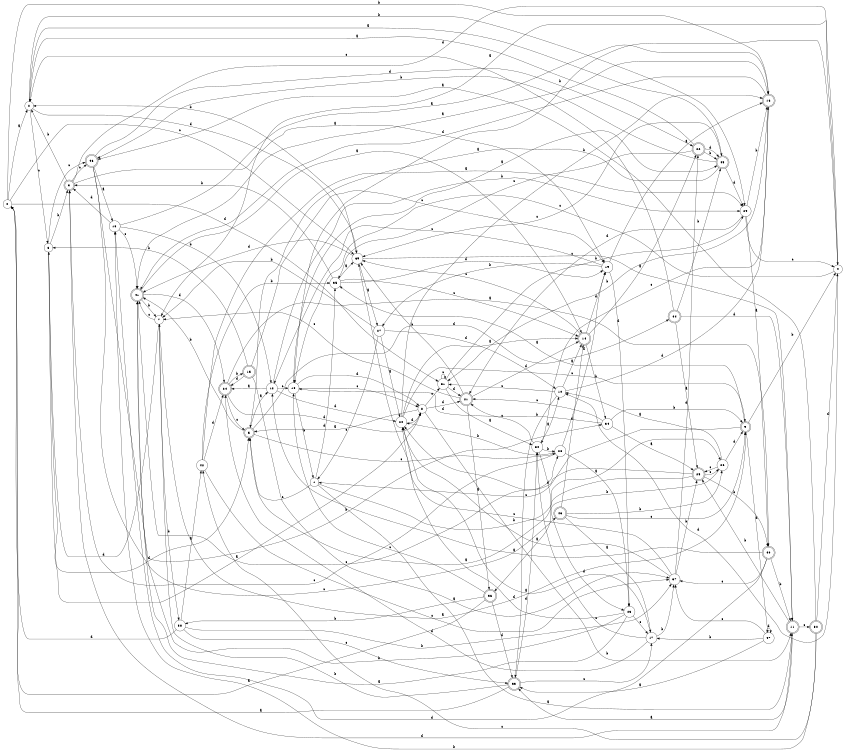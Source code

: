 digraph n39_7 {
__start0 [label="" shape="none"];

rankdir=LR;
size="8,5";

s0 [style="filled", color="black", fillcolor="white" shape="circle", label="0"];
s1 [style="filled", color="black", fillcolor="white" shape="circle", label="1"];
s2 [style="filled", color="black", fillcolor="white" shape="circle", label="2"];
s3 [style="rounded,filled", color="black", fillcolor="white" shape="doublecircle", label="3"];
s4 [style="filled", color="black", fillcolor="white" shape="circle", label="4"];
s5 [style="rounded,filled", color="black", fillcolor="white" shape="doublecircle", label="5"];
s6 [style="filled", color="black", fillcolor="white" shape="circle", label="6"];
s7 [style="filled", color="black", fillcolor="white" shape="circle", label="7"];
s8 [style="filled", color="black", fillcolor="white" shape="circle", label="8"];
s9 [style="rounded,filled", color="black", fillcolor="white" shape="doublecircle", label="9"];
s10 [style="filled", color="black", fillcolor="white" shape="circle", label="10"];
s11 [style="rounded,filled", color="black", fillcolor="white" shape="doublecircle", label="11"];
s12 [style="filled", color="black", fillcolor="white" shape="circle", label="12"];
s13 [style="filled", color="black", fillcolor="white" shape="circle", label="13"];
s14 [style="rounded,filled", color="black", fillcolor="white" shape="doublecircle", label="14"];
s15 [style="rounded,filled", color="black", fillcolor="white" shape="doublecircle", label="15"];
s16 [style="rounded,filled", color="black", fillcolor="white" shape="doublecircle", label="16"];
s17 [style="filled", color="black", fillcolor="white" shape="circle", label="17"];
s18 [style="filled", color="black", fillcolor="white" shape="circle", label="18"];
s19 [style="filled", color="black", fillcolor="white" shape="circle", label="19"];
s20 [style="filled", color="black", fillcolor="white" shape="circle", label="20"];
s21 [style="rounded,filled", color="black", fillcolor="white" shape="doublecircle", label="21"];
s22 [style="rounded,filled", color="black", fillcolor="white" shape="doublecircle", label="22"];
s23 [style="filled", color="black", fillcolor="white" shape="circle", label="23"];
s24 [style="rounded,filled", color="black", fillcolor="white" shape="doublecircle", label="24"];
s25 [style="rounded,filled", color="black", fillcolor="white" shape="doublecircle", label="25"];
s26 [style="filled", color="black", fillcolor="white" shape="circle", label="26"];
s27 [style="filled", color="black", fillcolor="white" shape="circle", label="27"];
s28 [style="filled", color="black", fillcolor="white" shape="circle", label="28"];
s29 [style="filled", color="black", fillcolor="white" shape="circle", label="29"];
s30 [style="filled", color="black", fillcolor="white" shape="circle", label="30"];
s31 [style="filled", color="black", fillcolor="white" shape="circle", label="31"];
s32 [style="rounded,filled", color="black", fillcolor="white" shape="doublecircle", label="32"];
s33 [style="rounded,filled", color="black", fillcolor="white" shape="doublecircle", label="33"];
s34 [style="filled", color="black", fillcolor="white" shape="circle", label="34"];
s35 [style="filled", color="black", fillcolor="white" shape="circle", label="35"];
s36 [style="rounded,filled", color="black", fillcolor="white" shape="doublecircle", label="36"];
s37 [style="filled", color="black", fillcolor="white" shape="circle", label="37"];
s38 [style="filled", color="black", fillcolor="white" shape="circle", label="38"];
s39 [style="filled", color="black", fillcolor="white" shape="circle", label="39"];
s40 [style="rounded,filled", color="black", fillcolor="white" shape="doublecircle", label="40"];
s41 [style="rounded,filled", color="black", fillcolor="white" shape="doublecircle", label="41"];
s42 [style="filled", color="black", fillcolor="white" shape="circle", label="42"];
s43 [style="rounded,filled", color="black", fillcolor="white" shape="doublecircle", label="43"];
s44 [style="rounded,filled", color="black", fillcolor="white" shape="doublecircle", label="44"];
s45 [style="rounded,filled", color="black", fillcolor="white" shape="doublecircle", label="45"];
s46 [style="rounded,filled", color="black", fillcolor="white" shape="doublecircle", label="46"];
s47 [style="filled", color="black", fillcolor="white" shape="circle", label="47"];
s0 -> s2 [label="a"];
s0 -> s16 [label="b"];
s0 -> s39 [label="c"];
s0 -> s31 [label="d"];
s1 -> s11 [label="a"];
s1 -> s26 [label="b"];
s1 -> s5 [label="c"];
s1 -> s35 [label="d"];
s2 -> s45 [label="a"];
s2 -> s29 [label="b"];
s2 -> s6 [label="c"];
s2 -> s39 [label="d"];
s3 -> s19 [label="a"];
s3 -> s2 [label="b"];
s3 -> s46 [label="c"];
s3 -> s4 [label="d"];
s4 -> s7 [label="a"];
s4 -> s18 [label="b"];
s4 -> s18 [label="c"];
s4 -> s10 [label="d"];
s5 -> s12 [label="a"];
s5 -> s41 [label="b"];
s5 -> s28 [label="c"];
s5 -> s44 [label="d"];
s6 -> s8 [label="a"];
s6 -> s3 [label="b"];
s6 -> s46 [label="c"];
s6 -> s5 [label="d"];
s7 -> s9 [label="a"];
s7 -> s38 [label="b"];
s7 -> s41 [label="c"];
s7 -> s6 [label="d"];
s8 -> s5 [label="a"];
s8 -> s11 [label="b"];
s8 -> s31 [label="c"];
s8 -> s21 [label="d"];
s9 -> s35 [label="a"];
s9 -> s4 [label="b"];
s9 -> s1 [label="c"];
s9 -> s47 [label="d"];
s10 -> s14 [label="a"];
s10 -> s33 [label="b"];
s10 -> s31 [label="c"];
s10 -> s16 [label="d"];
s11 -> s33 [label="a"];
s11 -> s25 [label="b"];
s11 -> s32 [label="c"];
s11 -> s3 [label="d"];
s12 -> s24 [label="a"];
s12 -> s29 [label="b"];
s12 -> s18 [label="c"];
s12 -> s20 [label="d"];
s13 -> s16 [label="a"];
s13 -> s12 [label="b"];
s13 -> s41 [label="c"];
s13 -> s3 [label="d"];
s14 -> s22 [label="a"];
s14 -> s34 [label="b"];
s14 -> s39 [label="c"];
s14 -> s19 [label="d"];
s15 -> s37 [label="a"];
s15 -> s6 [label="b"];
s15 -> s19 [label="c"];
s15 -> s24 [label="d"];
s16 -> s41 [label="a"];
s16 -> s31 [label="b"];
s16 -> s30 [label="c"];
s16 -> s41 [label="d"];
s17 -> s20 [label="a"];
s17 -> s37 [label="b"];
s17 -> s30 [label="c"];
s17 -> s24 [label="d"];
s18 -> s45 [label="a"];
s18 -> s1 [label="b"];
s18 -> s8 [label="c"];
s18 -> s8 [label="d"];
s19 -> s16 [label="a"];
s19 -> s27 [label="b"];
s19 -> s12 [label="c"];
s19 -> s23 [label="d"];
s20 -> s14 [label="a"];
s20 -> s16 [label="b"];
s20 -> s9 [label="c"];
s20 -> s8 [label="d"];
s21 -> s36 [label="a"];
s21 -> s39 [label="b"];
s21 -> s7 [label="c"];
s21 -> s14 [label="d"];
s22 -> s2 [label="a"];
s22 -> s45 [label="b"];
s22 -> s35 [label="c"];
s22 -> s45 [label="d"];
s23 -> s41 [label="a"];
s23 -> s41 [label="b"];
s23 -> s17 [label="c"];
s23 -> s20 [label="d"];
s24 -> s40 [label="a"];
s24 -> s15 [label="b"];
s24 -> s5 [label="c"];
s24 -> s8 [label="d"];
s25 -> s5 [label="a"];
s25 -> s40 [label="b"];
s25 -> s26 [label="c"];
s25 -> s20 [label="d"];
s26 -> s10 [label="a"];
s26 -> s36 [label="b"];
s26 -> s25 [label="c"];
s26 -> s9 [label="d"];
s27 -> s20 [label="a"];
s27 -> s7 [label="b"];
s27 -> s1 [label="c"];
s27 -> s10 [label="d"];
s28 -> s23 [label="a"];
s28 -> s20 [label="b"];
s28 -> s3 [label="c"];
s28 -> s19 [label="d"];
s29 -> s40 [label="a"];
s29 -> s16 [label="b"];
s29 -> s4 [label="c"];
s29 -> s21 [label="d"];
s30 -> s10 [label="a"];
s30 -> s28 [label="b"];
s30 -> s21 [label="c"];
s30 -> s23 [label="d"];
s31 -> s30 [label="a"];
s31 -> s29 [label="b"];
s31 -> s31 [label="c"];
s31 -> s21 [label="d"];
s32 -> s46 [label="a"];
s32 -> s13 [label="b"];
s32 -> s42 [label="c"];
s32 -> s4 [label="d"];
s33 -> s0 [label="a"];
s33 -> s7 [label="b"];
s33 -> s17 [label="c"];
s33 -> s30 [label="d"];
s34 -> s25 [label="a"];
s34 -> s9 [label="b"];
s34 -> s21 [label="c"];
s34 -> s18 [label="d"];
s35 -> s39 [label="a"];
s35 -> s3 [label="b"];
s35 -> s14 [label="c"];
s35 -> s19 [label="d"];
s36 -> s0 [label="a"];
s36 -> s38 [label="b"];
s36 -> s18 [label="c"];
s36 -> s33 [label="d"];
s37 -> s20 [label="a"];
s37 -> s25 [label="b"];
s37 -> s39 [label="c"];
s37 -> s22 [label="d"];
s38 -> s42 [label="a"];
s38 -> s37 [label="b"];
s38 -> s33 [label="c"];
s38 -> s0 [label="d"];
s39 -> s27 [label="a"];
s39 -> s2 [label="b"];
s39 -> s11 [label="c"];
s39 -> s41 [label="d"];
s40 -> s12 [label="a"];
s40 -> s11 [label="b"];
s40 -> s37 [label="c"];
s40 -> s13 [label="d"];
s41 -> s14 [label="a"];
s41 -> s7 [label="b"];
s41 -> s28 [label="c"];
s41 -> s24 [label="d"];
s42 -> s29 [label="a"];
s42 -> s35 [label="b"];
s42 -> s37 [label="c"];
s42 -> s24 [label="d"];
s43 -> s17 [label="a"];
s43 -> s26 [label="b"];
s43 -> s9 [label="c"];
s43 -> s14 [label="d"];
s44 -> s25 [label="a"];
s44 -> s45 [label="b"];
s44 -> s2 [label="c"];
s44 -> s11 [label="d"];
s45 -> s5 [label="a"];
s45 -> s46 [label="b"];
s45 -> s39 [label="c"];
s45 -> s29 [label="d"];
s46 -> s13 [label="a"];
s46 -> s34 [label="b"];
s46 -> s43 [label="c"];
s46 -> s22 [label="d"];
s47 -> s33 [label="a"];
s47 -> s17 [label="b"];
s47 -> s37 [label="c"];
s47 -> s47 [label="d"];

}